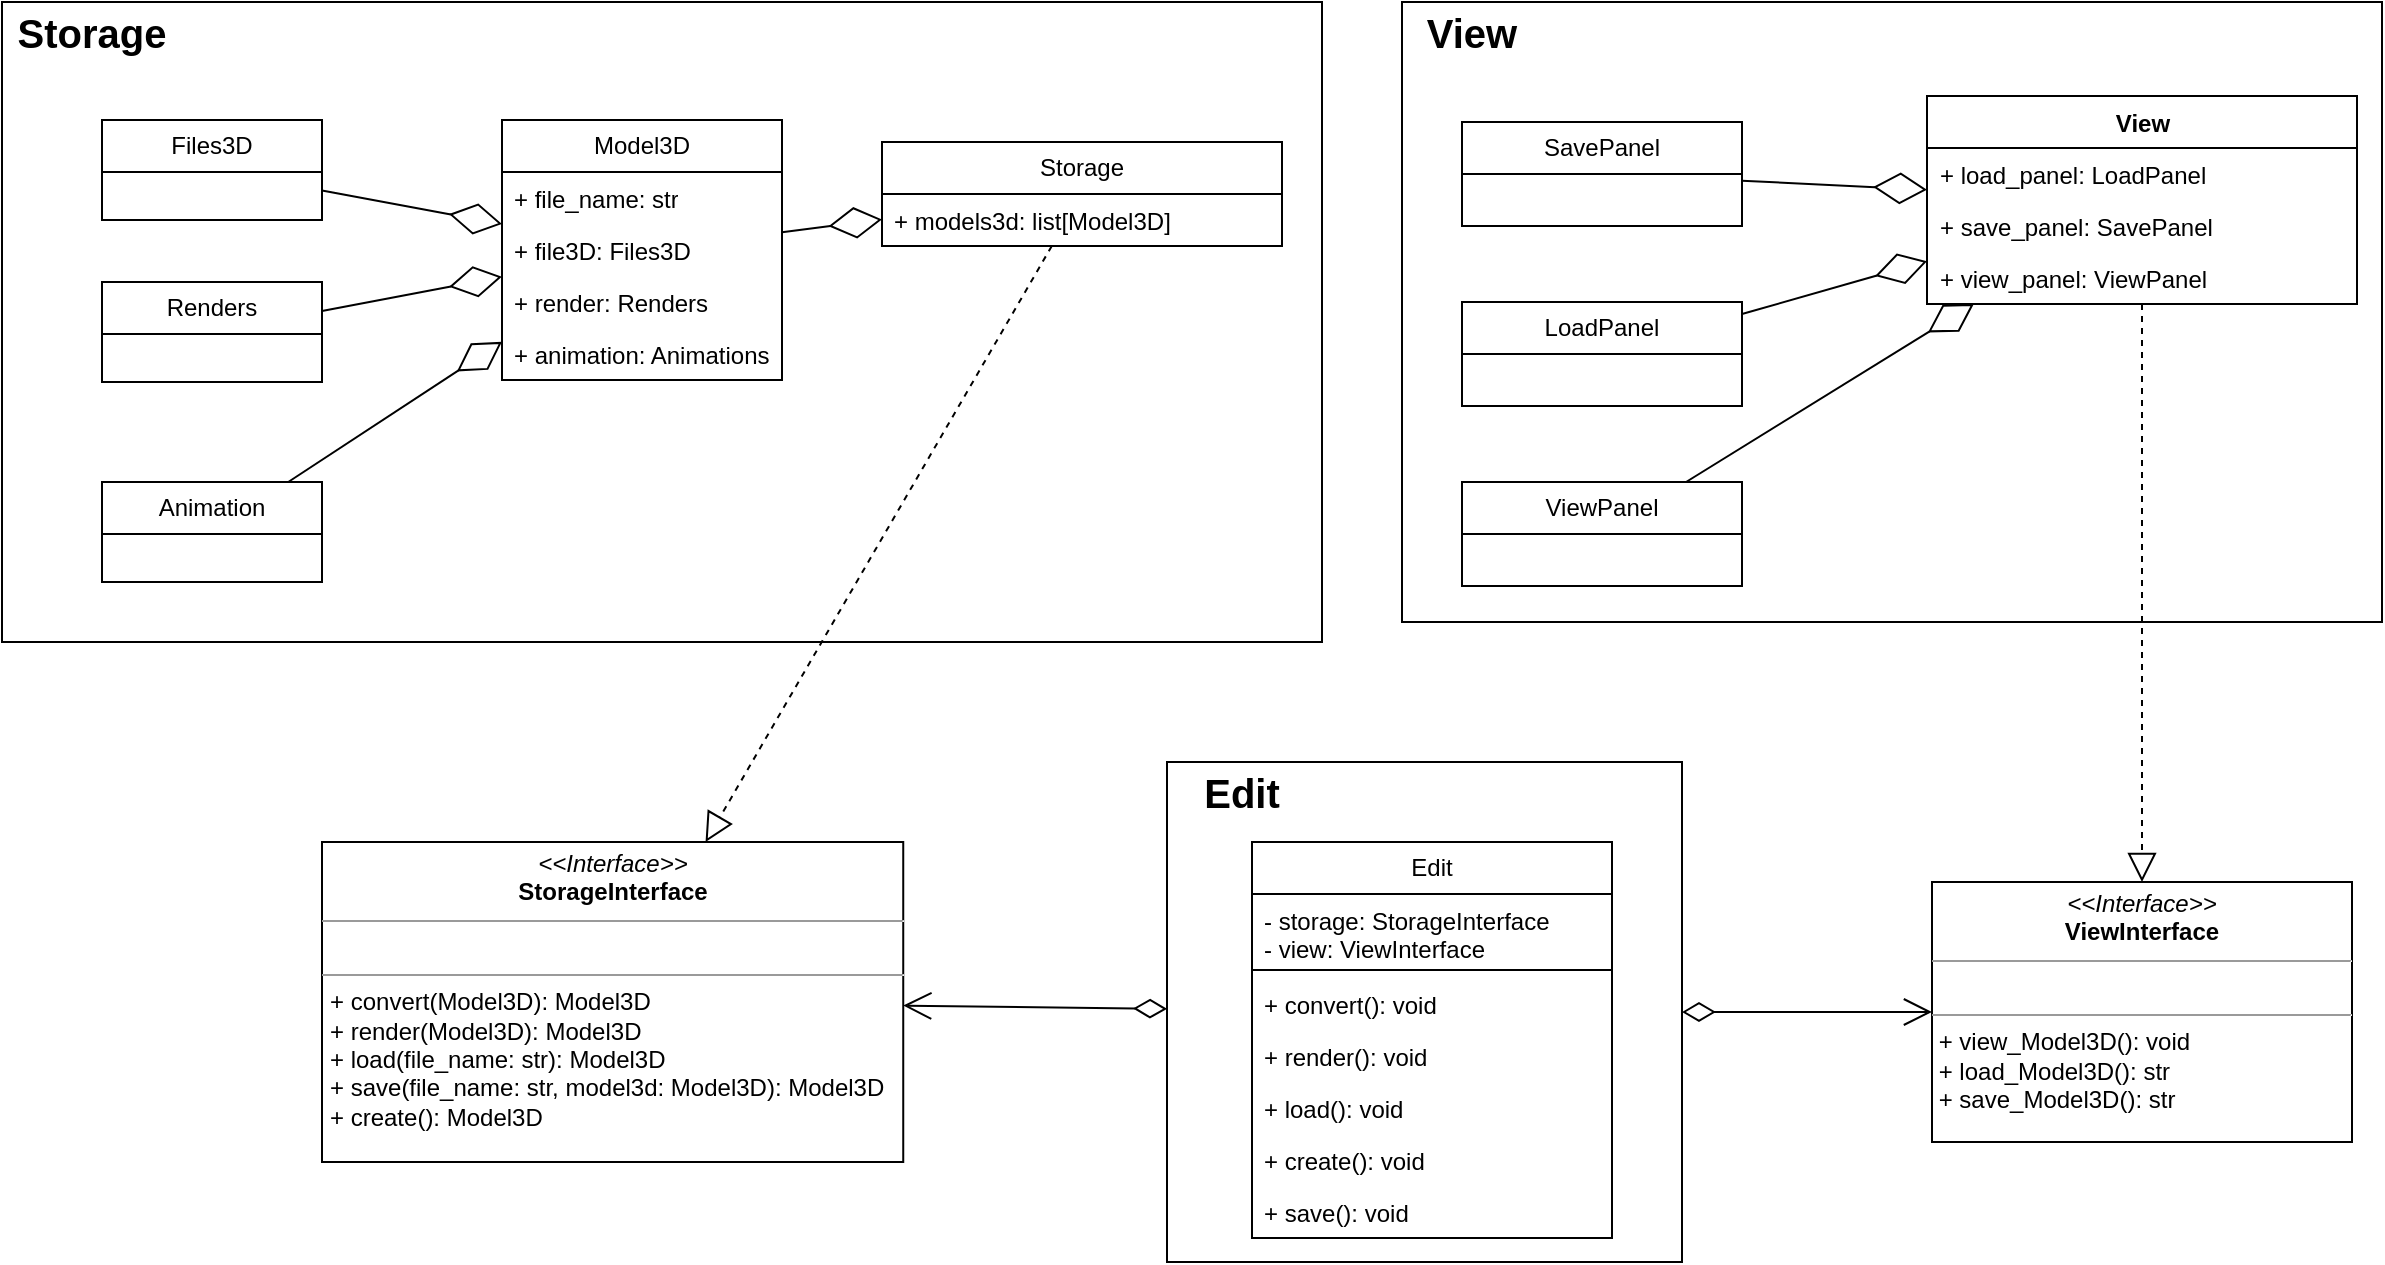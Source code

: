 <mxfile version="22.0.8" type="device">
  <diagram name="Страница — 1" id="NvkyMpUIoruhl_OMr_dh">
    <mxGraphModel dx="2100" dy="2397" grid="1" gridSize="10" guides="1" tooltips="1" connect="1" arrows="1" fold="1" page="1" pageScale="1" pageWidth="827" pageHeight="1169" math="0" shadow="0">
      <root>
        <mxCell id="0" />
        <mxCell id="1" parent="0" />
        <mxCell id="fk9UYD3sT8kgv3D6hpDv-54" value="&lt;p style=&quot;margin:0px;margin-top:4px;text-align:center;&quot;&gt;&lt;i&gt;&amp;lt;&amp;lt;Interface&amp;gt;&amp;gt;&lt;/i&gt;&lt;br&gt;&lt;b&gt;StorageInterface&lt;/b&gt;&lt;/p&gt;&lt;hr size=&quot;1&quot;&gt;&lt;p style=&quot;margin:0px;margin-left:4px;&quot;&gt;&lt;br&gt;&lt;/p&gt;&lt;hr size=&quot;1&quot;&gt;&lt;p style=&quot;margin:0px;margin-left:4px;&quot;&gt;+ convert(Model3D): Model3D&lt;/p&gt;&lt;p style=&quot;margin:0px;margin-left:4px;&quot;&gt;+ render(Model3D): Model3D&lt;/p&gt;&lt;p style=&quot;margin:0px;margin-left:4px;&quot;&gt;+ load(file_name: str): Model3D&lt;/p&gt;&lt;p style=&quot;margin:0px;margin-left:4px;&quot;&gt;+ save(file_name: str, model3d: Model3D): Model3D&lt;br&gt;&lt;/p&gt;&lt;p style=&quot;margin:0px;margin-left:4px;&quot;&gt;+ create(): Model3D&lt;/p&gt;" style="verticalAlign=top;align=left;overflow=fill;fontSize=12;fontFamily=Helvetica;html=1;whiteSpace=wrap;" vertex="1" parent="1">
          <mxGeometry x="350" y="-500" width="290.62" height="160" as="geometry" />
        </mxCell>
        <mxCell id="fk9UYD3sT8kgv3D6hpDv-97" value="&lt;p style=&quot;margin:0px;margin-top:4px;text-align:center;&quot;&gt;&lt;i&gt;&amp;lt;&amp;lt;Interface&amp;gt;&amp;gt;&lt;/i&gt;&lt;br&gt;&lt;b&gt;ViewInterface&lt;/b&gt;&lt;/p&gt;&lt;hr size=&quot;1&quot;&gt;&lt;p style=&quot;margin:0px;margin-left:4px;&quot;&gt;&lt;br&gt;&lt;/p&gt;&lt;hr size=&quot;1&quot;&gt;&lt;p style=&quot;margin:0px;margin-left:4px;&quot;&gt;&lt;/p&gt;&amp;nbsp;+ view_Model3D(): void&lt;br&gt;&amp;nbsp;+ load_Model3D(): str&lt;br&gt;&amp;nbsp;+ save_Model3D(): str" style="verticalAlign=top;align=left;overflow=fill;fontSize=12;fontFamily=Helvetica;html=1;whiteSpace=wrap;" vertex="1" parent="1">
          <mxGeometry x="1155" y="-480" width="210" height="130" as="geometry" />
        </mxCell>
        <mxCell id="fk9UYD3sT8kgv3D6hpDv-101" value="" style="group" vertex="1" connectable="0" parent="1">
          <mxGeometry x="890" y="-920" width="490" height="310" as="geometry" />
        </mxCell>
        <mxCell id="fk9UYD3sT8kgv3D6hpDv-12" value="" style="rounded=0;whiteSpace=wrap;html=1;" vertex="1" parent="fk9UYD3sT8kgv3D6hpDv-101">
          <mxGeometry width="490" height="310" as="geometry" />
        </mxCell>
        <mxCell id="fk9UYD3sT8kgv3D6hpDv-63" value="SavePanel" style="swimlane;fontStyle=0;childLayout=stackLayout;horizontal=1;startSize=26;fillColor=none;horizontalStack=0;resizeParent=1;resizeParentMax=0;resizeLast=0;collapsible=1;marginBottom=0;whiteSpace=wrap;html=1;" vertex="1" parent="fk9UYD3sT8kgv3D6hpDv-101">
          <mxGeometry x="30" y="60" width="140" height="52" as="geometry" />
        </mxCell>
        <mxCell id="fk9UYD3sT8kgv3D6hpDv-66" value="&amp;nbsp;" style="text;strokeColor=none;fillColor=none;align=left;verticalAlign=top;spacingLeft=4;spacingRight=4;overflow=hidden;rotatable=0;points=[[0,0.5],[1,0.5]];portConstraint=eastwest;whiteSpace=wrap;html=1;" vertex="1" parent="fk9UYD3sT8kgv3D6hpDv-63">
          <mxGeometry y="26" width="140" height="26" as="geometry" />
        </mxCell>
        <mxCell id="fk9UYD3sT8kgv3D6hpDv-67" value="LoadPanel" style="swimlane;fontStyle=0;childLayout=stackLayout;horizontal=1;startSize=26;fillColor=none;horizontalStack=0;resizeParent=1;resizeParentMax=0;resizeLast=0;collapsible=1;marginBottom=0;whiteSpace=wrap;html=1;" vertex="1" parent="fk9UYD3sT8kgv3D6hpDv-101">
          <mxGeometry x="30" y="150" width="140" height="52" as="geometry" />
        </mxCell>
        <mxCell id="fk9UYD3sT8kgv3D6hpDv-68" value="&amp;nbsp;" style="text;strokeColor=none;fillColor=none;align=left;verticalAlign=top;spacingLeft=4;spacingRight=4;overflow=hidden;rotatable=0;points=[[0,0.5],[1,0.5]];portConstraint=eastwest;whiteSpace=wrap;html=1;" vertex="1" parent="fk9UYD3sT8kgv3D6hpDv-67">
          <mxGeometry y="26" width="140" height="26" as="geometry" />
        </mxCell>
        <mxCell id="fk9UYD3sT8kgv3D6hpDv-69" value="ViewPanel" style="swimlane;fontStyle=0;childLayout=stackLayout;horizontal=1;startSize=26;fillColor=none;horizontalStack=0;resizeParent=1;resizeParentMax=0;resizeLast=0;collapsible=1;marginBottom=0;whiteSpace=wrap;html=1;" vertex="1" parent="fk9UYD3sT8kgv3D6hpDv-101">
          <mxGeometry x="30" y="240" width="140" height="52" as="geometry" />
        </mxCell>
        <mxCell id="fk9UYD3sT8kgv3D6hpDv-70" value="&amp;nbsp;" style="text;strokeColor=none;fillColor=none;align=left;verticalAlign=top;spacingLeft=4;spacingRight=4;overflow=hidden;rotatable=0;points=[[0,0.5],[1,0.5]];portConstraint=eastwest;whiteSpace=wrap;html=1;" vertex="1" parent="fk9UYD3sT8kgv3D6hpDv-69">
          <mxGeometry y="26" width="140" height="26" as="geometry" />
        </mxCell>
        <mxCell id="fk9UYD3sT8kgv3D6hpDv-79" value="View" style="swimlane;fontStyle=1;align=center;verticalAlign=top;childLayout=stackLayout;horizontal=1;startSize=26;horizontalStack=0;resizeParent=1;resizeParentMax=0;resizeLast=0;collapsible=1;marginBottom=0;whiteSpace=wrap;html=1;" vertex="1" parent="fk9UYD3sT8kgv3D6hpDv-101">
          <mxGeometry x="262.5" y="47" width="215" height="104" as="geometry" />
        </mxCell>
        <mxCell id="fk9UYD3sT8kgv3D6hpDv-83" value="+ load_panel: LoadPanel" style="text;strokeColor=none;fillColor=none;align=left;verticalAlign=top;spacingLeft=4;spacingRight=4;overflow=hidden;rotatable=0;points=[[0,0.5],[1,0.5]];portConstraint=eastwest;whiteSpace=wrap;html=1;" vertex="1" parent="fk9UYD3sT8kgv3D6hpDv-79">
          <mxGeometry y="26" width="215" height="26" as="geometry" />
        </mxCell>
        <mxCell id="fk9UYD3sT8kgv3D6hpDv-80" value="+ save_panel: SavePanel" style="text;strokeColor=none;fillColor=none;align=left;verticalAlign=top;spacingLeft=4;spacingRight=4;overflow=hidden;rotatable=0;points=[[0,0.5],[1,0.5]];portConstraint=eastwest;whiteSpace=wrap;html=1;" vertex="1" parent="fk9UYD3sT8kgv3D6hpDv-79">
          <mxGeometry y="52" width="215" height="26" as="geometry" />
        </mxCell>
        <mxCell id="fk9UYD3sT8kgv3D6hpDv-84" value="+ view_panel: ViewPanel" style="text;strokeColor=none;fillColor=none;align=left;verticalAlign=top;spacingLeft=4;spacingRight=4;overflow=hidden;rotatable=0;points=[[0,0.5],[1,0.5]];portConstraint=eastwest;whiteSpace=wrap;html=1;" vertex="1" parent="fk9UYD3sT8kgv3D6hpDv-79">
          <mxGeometry y="78" width="215" height="26" as="geometry" />
        </mxCell>
        <mxCell id="fk9UYD3sT8kgv3D6hpDv-90" value="" style="endArrow=diamondThin;endFill=0;endSize=24;html=1;rounded=0;" edge="1" parent="fk9UYD3sT8kgv3D6hpDv-101" source="fk9UYD3sT8kgv3D6hpDv-69" target="fk9UYD3sT8kgv3D6hpDv-79">
          <mxGeometry width="160" relative="1" as="geometry">
            <mxPoint x="350" y="240" as="sourcePoint" />
            <mxPoint x="510" y="240" as="targetPoint" />
          </mxGeometry>
        </mxCell>
        <mxCell id="fk9UYD3sT8kgv3D6hpDv-89" value="" style="endArrow=diamondThin;endFill=0;endSize=24;html=1;rounded=0;" edge="1" parent="fk9UYD3sT8kgv3D6hpDv-101" source="fk9UYD3sT8kgv3D6hpDv-67" target="fk9UYD3sT8kgv3D6hpDv-79">
          <mxGeometry width="160" relative="1" as="geometry">
            <mxPoint x="350" y="240" as="sourcePoint" />
            <mxPoint x="510" y="240" as="targetPoint" />
          </mxGeometry>
        </mxCell>
        <mxCell id="fk9UYD3sT8kgv3D6hpDv-88" value="" style="endArrow=diamondThin;endFill=0;endSize=24;html=1;rounded=0;" edge="1" parent="fk9UYD3sT8kgv3D6hpDv-101" source="fk9UYD3sT8kgv3D6hpDv-63" target="fk9UYD3sT8kgv3D6hpDv-79">
          <mxGeometry width="160" relative="1" as="geometry">
            <mxPoint x="350" y="240" as="sourcePoint" />
            <mxPoint x="510" y="240" as="targetPoint" />
          </mxGeometry>
        </mxCell>
        <mxCell id="fk9UYD3sT8kgv3D6hpDv-13" value="&lt;font size=&quot;1&quot; style=&quot;&quot;&gt;&lt;b style=&quot;font-size: 20px;&quot;&gt;View&lt;/b&gt;&lt;/font&gt;" style="text;html=1;strokeColor=none;fillColor=none;align=center;verticalAlign=middle;whiteSpace=wrap;rounded=0;" vertex="1" parent="fk9UYD3sT8kgv3D6hpDv-101">
          <mxGeometry width="70" height="30" as="geometry" />
        </mxCell>
        <mxCell id="fk9UYD3sT8kgv3D6hpDv-49" value="" style="group" vertex="1" connectable="0" parent="1">
          <mxGeometry x="190" y="-920" width="660" height="320" as="geometry" />
        </mxCell>
        <mxCell id="fk9UYD3sT8kgv3D6hpDv-3" value="" style="rounded=0;whiteSpace=wrap;html=1;" vertex="1" parent="fk9UYD3sT8kgv3D6hpDv-49">
          <mxGeometry width="660" height="320" as="geometry" />
        </mxCell>
        <mxCell id="fk9UYD3sT8kgv3D6hpDv-4" value="&lt;font size=&quot;1&quot; style=&quot;&quot;&gt;&lt;b style=&quot;font-size: 20px;&quot;&gt;Storage&lt;/b&gt;&lt;/font&gt;" style="text;html=1;strokeColor=none;fillColor=none;align=center;verticalAlign=middle;whiteSpace=wrap;rounded=0;" vertex="1" parent="fk9UYD3sT8kgv3D6hpDv-49">
          <mxGeometry width="90" height="30" as="geometry" />
        </mxCell>
        <mxCell id="fk9UYD3sT8kgv3D6hpDv-23" value="Files3D" style="swimlane;fontStyle=0;childLayout=stackLayout;horizontal=1;startSize=26;fillColor=none;horizontalStack=0;resizeParent=1;resizeParentMax=0;resizeLast=0;collapsible=1;marginBottom=0;whiteSpace=wrap;html=1;" vertex="1" parent="fk9UYD3sT8kgv3D6hpDv-49">
          <mxGeometry x="50" y="59" width="110" height="50" as="geometry" />
        </mxCell>
        <mxCell id="fk9UYD3sT8kgv3D6hpDv-24" value="Renders" style="swimlane;fontStyle=0;childLayout=stackLayout;horizontal=1;startSize=26;fillColor=none;horizontalStack=0;resizeParent=1;resizeParentMax=0;resizeLast=0;collapsible=1;marginBottom=0;whiteSpace=wrap;html=1;" vertex="1" parent="fk9UYD3sT8kgv3D6hpDv-49">
          <mxGeometry x="50" y="140" width="110" height="50" as="geometry" />
        </mxCell>
        <mxCell id="fk9UYD3sT8kgv3D6hpDv-29" value="Storage" style="swimlane;fontStyle=0;childLayout=stackLayout;horizontal=1;startSize=26;fillColor=none;horizontalStack=0;resizeParent=1;resizeParentMax=0;resizeLast=0;collapsible=1;marginBottom=0;whiteSpace=wrap;html=1;" vertex="1" parent="fk9UYD3sT8kgv3D6hpDv-49">
          <mxGeometry x="440" y="70" width="200" height="52" as="geometry" />
        </mxCell>
        <mxCell id="fk9UYD3sT8kgv3D6hpDv-48" value="+ models3d: list[Model3D]" style="text;strokeColor=none;fillColor=none;align=left;verticalAlign=top;spacingLeft=4;spacingRight=4;overflow=hidden;rotatable=0;points=[[0,0.5],[1,0.5]];portConstraint=eastwest;whiteSpace=wrap;html=1;" vertex="1" parent="fk9UYD3sT8kgv3D6hpDv-29">
          <mxGeometry y="26" width="200" height="26" as="geometry" />
        </mxCell>
        <mxCell id="fk9UYD3sT8kgv3D6hpDv-45" value="Animation" style="swimlane;fontStyle=0;childLayout=stackLayout;horizontal=1;startSize=26;fillColor=none;horizontalStack=0;resizeParent=1;resizeParentMax=0;resizeLast=0;collapsible=1;marginBottom=0;whiteSpace=wrap;html=1;" vertex="1" parent="fk9UYD3sT8kgv3D6hpDv-49">
          <mxGeometry x="50" y="240" width="110" height="50" as="geometry" />
        </mxCell>
        <mxCell id="fk9UYD3sT8kgv3D6hpDv-121" value="Model3D" style="swimlane;fontStyle=0;childLayout=stackLayout;horizontal=1;startSize=26;fillColor=none;horizontalStack=0;resizeParent=1;resizeParentMax=0;resizeLast=0;collapsible=1;marginBottom=0;whiteSpace=wrap;html=1;" vertex="1" parent="fk9UYD3sT8kgv3D6hpDv-49">
          <mxGeometry x="250" y="59" width="140" height="130" as="geometry" />
        </mxCell>
        <mxCell id="fk9UYD3sT8kgv3D6hpDv-130" value="+ file_name: str" style="text;strokeColor=none;fillColor=none;align=left;verticalAlign=top;spacingLeft=4;spacingRight=4;overflow=hidden;rotatable=0;points=[[0,0.5],[1,0.5]];portConstraint=eastwest;whiteSpace=wrap;html=1;" vertex="1" parent="fk9UYD3sT8kgv3D6hpDv-121">
          <mxGeometry y="26" width="140" height="26" as="geometry" />
        </mxCell>
        <mxCell id="fk9UYD3sT8kgv3D6hpDv-122" value="+ file3D: Files3D" style="text;strokeColor=none;fillColor=none;align=left;verticalAlign=top;spacingLeft=4;spacingRight=4;overflow=hidden;rotatable=0;points=[[0,0.5],[1,0.5]];portConstraint=eastwest;whiteSpace=wrap;html=1;" vertex="1" parent="fk9UYD3sT8kgv3D6hpDv-121">
          <mxGeometry y="52" width="140" height="26" as="geometry" />
        </mxCell>
        <mxCell id="fk9UYD3sT8kgv3D6hpDv-123" value="+ render: Renders" style="text;strokeColor=none;fillColor=none;align=left;verticalAlign=top;spacingLeft=4;spacingRight=4;overflow=hidden;rotatable=0;points=[[0,0.5],[1,0.5]];portConstraint=eastwest;whiteSpace=wrap;html=1;" vertex="1" parent="fk9UYD3sT8kgv3D6hpDv-121">
          <mxGeometry y="78" width="140" height="26" as="geometry" />
        </mxCell>
        <mxCell id="fk9UYD3sT8kgv3D6hpDv-124" value="+ animation: Animations" style="text;strokeColor=none;fillColor=none;align=left;verticalAlign=top;spacingLeft=4;spacingRight=4;overflow=hidden;rotatable=0;points=[[0,0.5],[1,0.5]];portConstraint=eastwest;whiteSpace=wrap;html=1;" vertex="1" parent="fk9UYD3sT8kgv3D6hpDv-121">
          <mxGeometry y="104" width="140" height="26" as="geometry" />
        </mxCell>
        <mxCell id="fk9UYD3sT8kgv3D6hpDv-27" value="" style="endArrow=diamondThin;endFill=0;endSize=24;html=1;rounded=0;" edge="1" parent="fk9UYD3sT8kgv3D6hpDv-49" source="fk9UYD3sT8kgv3D6hpDv-23" target="fk9UYD3sT8kgv3D6hpDv-121">
          <mxGeometry width="160" relative="1" as="geometry">
            <mxPoint x="410" y="130" as="sourcePoint" />
            <mxPoint x="420" y="107.885" as="targetPoint" />
          </mxGeometry>
        </mxCell>
        <mxCell id="fk9UYD3sT8kgv3D6hpDv-28" value="" style="endArrow=diamondThin;endFill=0;endSize=24;html=1;rounded=0;" edge="1" parent="fk9UYD3sT8kgv3D6hpDv-49" source="fk9UYD3sT8kgv3D6hpDv-24" target="fk9UYD3sT8kgv3D6hpDv-121">
          <mxGeometry width="160" relative="1" as="geometry">
            <mxPoint x="410" y="130" as="sourcePoint" />
            <mxPoint x="470" y="127" as="targetPoint" />
          </mxGeometry>
        </mxCell>
        <mxCell id="fk9UYD3sT8kgv3D6hpDv-47" value="" style="endArrow=diamondThin;endFill=0;endSize=24;html=1;rounded=0;" edge="1" parent="fk9UYD3sT8kgv3D6hpDv-49" source="fk9UYD3sT8kgv3D6hpDv-45" target="fk9UYD3sT8kgv3D6hpDv-121">
          <mxGeometry width="160" relative="1" as="geometry">
            <mxPoint x="280" y="130" as="sourcePoint" />
            <mxPoint x="440" y="130" as="targetPoint" />
          </mxGeometry>
        </mxCell>
        <mxCell id="fk9UYD3sT8kgv3D6hpDv-128" value="" style="endArrow=diamondThin;endFill=0;endSize=24;html=1;rounded=0;" edge="1" parent="fk9UYD3sT8kgv3D6hpDv-49" source="fk9UYD3sT8kgv3D6hpDv-121" target="fk9UYD3sT8kgv3D6hpDv-29">
          <mxGeometry width="160" relative="1" as="geometry">
            <mxPoint x="240" y="280" as="sourcePoint" />
            <mxPoint x="400" y="280" as="targetPoint" />
          </mxGeometry>
        </mxCell>
        <mxCell id="fk9UYD3sT8kgv3D6hpDv-144" value="" style="endArrow=block;dashed=1;endFill=0;endSize=12;html=1;rounded=0;" edge="1" parent="1" source="fk9UYD3sT8kgv3D6hpDv-29" target="fk9UYD3sT8kgv3D6hpDv-54">
          <mxGeometry width="160" relative="1" as="geometry">
            <mxPoint x="860" y="-450" as="sourcePoint" />
            <mxPoint x="1020" y="-450" as="targetPoint" />
          </mxGeometry>
        </mxCell>
        <mxCell id="fk9UYD3sT8kgv3D6hpDv-102" value="" style="group" vertex="1" connectable="0" parent="1">
          <mxGeometry x="780" y="-540" width="250" height="250" as="geometry" />
        </mxCell>
        <mxCell id="fk9UYD3sT8kgv3D6hpDv-9" value="" style="rounded=0;whiteSpace=wrap;html=1;container=0;" vertex="1" parent="fk9UYD3sT8kgv3D6hpDv-102">
          <mxGeometry x="-7.5" width="257.5" height="250" as="geometry" />
        </mxCell>
        <mxCell id="fk9UYD3sT8kgv3D6hpDv-10" value="&lt;font size=&quot;1&quot; style=&quot;&quot;&gt;&lt;b style=&quot;font-size: 20px;&quot;&gt;Edit&lt;/b&gt;&lt;/font&gt;" style="text;html=1;strokeColor=none;fillColor=none;align=center;verticalAlign=middle;whiteSpace=wrap;rounded=0;container=0;" vertex="1" parent="fk9UYD3sT8kgv3D6hpDv-102">
          <mxGeometry width="60" height="30" as="geometry" />
        </mxCell>
        <mxCell id="fk9UYD3sT8kgv3D6hpDv-35" value="&amp;nbsp;" style="text;strokeColor=none;fillColor=none;align=left;verticalAlign=top;spacingLeft=4;spacingRight=4;overflow=hidden;rotatable=0;points=[[0,0.5],[1,0.5]];portConstraint=eastwest;whiteSpace=wrap;html=1;container=0;" vertex="1" parent="fk9UYD3sT8kgv3D6hpDv-102">
          <mxGeometry x="35" y="76" width="180" height="26" as="geometry" />
        </mxCell>
        <mxCell id="fk9UYD3sT8kgv3D6hpDv-39" value="" style="line;strokeWidth=1;fillColor=none;align=left;verticalAlign=middle;spacingTop=-1;spacingLeft=3;spacingRight=3;rotatable=0;labelPosition=right;points=[];portConstraint=eastwest;strokeColor=inherit;container=0;" vertex="1" parent="fk9UYD3sT8kgv3D6hpDv-102">
          <mxGeometry x="35" y="102" width="180" height="8" as="geometry" />
        </mxCell>
        <mxCell id="fk9UYD3sT8kgv3D6hpDv-34" value="Edit" style="swimlane;fontStyle=0;childLayout=stackLayout;horizontal=1;startSize=26;fillColor=none;horizontalStack=0;resizeParent=1;resizeParentMax=0;resizeLast=0;collapsible=1;marginBottom=0;whiteSpace=wrap;html=1;container=0;" vertex="1" parent="fk9UYD3sT8kgv3D6hpDv-102">
          <mxGeometry x="35" y="40" width="180" height="198" as="geometry" />
        </mxCell>
        <mxCell id="fk9UYD3sT8kgv3D6hpDv-110" value="- storage: StorageInterface&lt;br&gt;- view: ViewInterface" style="text;strokeColor=none;fillColor=none;align=left;verticalAlign=top;spacingLeft=4;spacingRight=4;overflow=hidden;rotatable=0;points=[[0,0.5],[1,0.5]];portConstraint=eastwest;whiteSpace=wrap;html=1;container=0;" vertex="1" parent="fk9UYD3sT8kgv3D6hpDv-34">
          <mxGeometry y="26" width="180" height="34" as="geometry" />
        </mxCell>
        <mxCell id="fk9UYD3sT8kgv3D6hpDv-112" value="" style="line;strokeWidth=1;fillColor=none;align=left;verticalAlign=middle;spacingTop=-1;spacingLeft=3;spacingRight=3;rotatable=0;labelPosition=right;points=[];portConstraint=eastwest;strokeColor=inherit;" vertex="1" parent="fk9UYD3sT8kgv3D6hpDv-34">
          <mxGeometry y="60" width="180" height="8" as="geometry" />
        </mxCell>
        <mxCell id="fk9UYD3sT8kgv3D6hpDv-38" value="+ convert(): void" style="text;strokeColor=none;fillColor=none;align=left;verticalAlign=top;spacingLeft=4;spacingRight=4;overflow=hidden;rotatable=0;points=[[0,0.5],[1,0.5]];portConstraint=eastwest;whiteSpace=wrap;html=1;container=0;" vertex="1" parent="fk9UYD3sT8kgv3D6hpDv-34">
          <mxGeometry y="68" width="180" height="26" as="geometry" />
        </mxCell>
        <mxCell id="fk9UYD3sT8kgv3D6hpDv-58" value="+ render(): void" style="text;strokeColor=none;fillColor=none;align=left;verticalAlign=top;spacingLeft=4;spacingRight=4;overflow=hidden;rotatable=0;points=[[0,0.5],[1,0.5]];portConstraint=eastwest;whiteSpace=wrap;html=1;container=0;" vertex="1" parent="fk9UYD3sT8kgv3D6hpDv-34">
          <mxGeometry y="94" width="180" height="26" as="geometry" />
        </mxCell>
        <mxCell id="fk9UYD3sT8kgv3D6hpDv-113" value="+ load(): void" style="text;strokeColor=none;fillColor=none;align=left;verticalAlign=top;spacingLeft=4;spacingRight=4;overflow=hidden;rotatable=0;points=[[0,0.5],[1,0.5]];portConstraint=eastwest;whiteSpace=wrap;html=1;container=0;" vertex="1" parent="fk9UYD3sT8kgv3D6hpDv-34">
          <mxGeometry y="120" width="180" height="26" as="geometry" />
        </mxCell>
        <mxCell id="fk9UYD3sT8kgv3D6hpDv-59" value="+ create(): void" style="text;strokeColor=none;fillColor=none;align=left;verticalAlign=top;spacingLeft=4;spacingRight=4;overflow=hidden;rotatable=0;points=[[0,0.5],[1,0.5]];portConstraint=eastwest;whiteSpace=wrap;html=1;container=0;" vertex="1" parent="fk9UYD3sT8kgv3D6hpDv-34">
          <mxGeometry y="146" width="180" height="26" as="geometry" />
        </mxCell>
        <mxCell id="fk9UYD3sT8kgv3D6hpDv-138" value="+ save(): void" style="text;strokeColor=none;fillColor=none;align=left;verticalAlign=top;spacingLeft=4;spacingRight=4;overflow=hidden;rotatable=0;points=[[0,0.5],[1,0.5]];portConstraint=eastwest;whiteSpace=wrap;html=1;container=0;" vertex="1" parent="fk9UYD3sT8kgv3D6hpDv-34">
          <mxGeometry y="172" width="180" height="26" as="geometry" />
        </mxCell>
        <mxCell id="fk9UYD3sT8kgv3D6hpDv-145" value="" style="endArrow=open;html=1;endSize=12;startArrow=diamondThin;startSize=14;startFill=0;align=left;verticalAlign=bottom;rounded=0;" edge="1" parent="1" source="fk9UYD3sT8kgv3D6hpDv-9" target="fk9UYD3sT8kgv3D6hpDv-54">
          <mxGeometry x="-1" y="3" relative="1" as="geometry">
            <mxPoint x="830" y="-400" as="sourcePoint" />
            <mxPoint x="990" y="-400" as="targetPoint" />
          </mxGeometry>
        </mxCell>
        <mxCell id="fk9UYD3sT8kgv3D6hpDv-146" value="" style="endArrow=open;html=1;endSize=12;startArrow=diamondThin;startSize=14;startFill=0;align=left;verticalAlign=bottom;rounded=0;" edge="1" parent="1" source="fk9UYD3sT8kgv3D6hpDv-9" target="fk9UYD3sT8kgv3D6hpDv-97">
          <mxGeometry x="-1" y="3" relative="1" as="geometry">
            <mxPoint x="783" y="-407" as="sourcePoint" />
            <mxPoint x="651" y="-408" as="targetPoint" />
          </mxGeometry>
        </mxCell>
        <mxCell id="fk9UYD3sT8kgv3D6hpDv-148" value="" style="endArrow=block;dashed=1;endFill=0;endSize=12;html=1;rounded=0;" edge="1" parent="1" source="fk9UYD3sT8kgv3D6hpDv-79" target="fk9UYD3sT8kgv3D6hpDv-97">
          <mxGeometry width="160" relative="1" as="geometry">
            <mxPoint x="725" y="-788" as="sourcePoint" />
            <mxPoint x="552" y="-490" as="targetPoint" />
          </mxGeometry>
        </mxCell>
      </root>
    </mxGraphModel>
  </diagram>
</mxfile>
